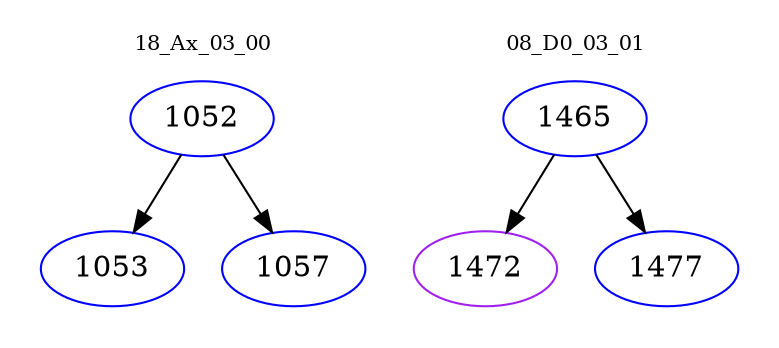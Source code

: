 digraph{
subgraph cluster_0 {
color = white
label = "18_Ax_03_00";
fontsize=10;
T0_1052 [label="1052", color="blue"]
T0_1052 -> T0_1053 [color="black"]
T0_1053 [label="1053", color="blue"]
T0_1052 -> T0_1057 [color="black"]
T0_1057 [label="1057", color="blue"]
}
subgraph cluster_1 {
color = white
label = "08_D0_03_01";
fontsize=10;
T1_1465 [label="1465", color="blue"]
T1_1465 -> T1_1472 [color="black"]
T1_1472 [label="1472", color="purple"]
T1_1465 -> T1_1477 [color="black"]
T1_1477 [label="1477", color="blue"]
}
}
